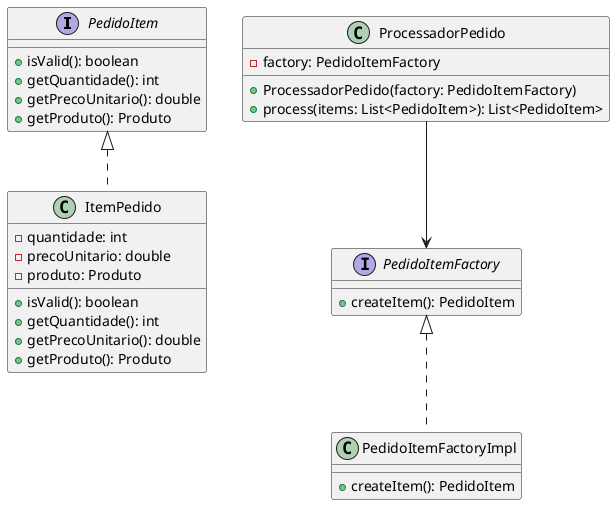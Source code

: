@startuml Diagrama
' Interface que define os métodos para um item de pedido
interface PedidoItem {
  + isValid(): boolean
  + getQuantidade(): int
  + getPrecoUnitario(): double
  + getProduto(): Produto
}

' Classe concreta que implementa a interface PedidoItem
class ItemPedido {
  - quantidade: int
  - precoUnitario: double
  - produto: Produto
  + isValid(): boolean
  + getQuantidade(): int
  + getPrecoUnitario(): double
  + getProduto(): Produto
}

PedidoItem <|.. ItemPedido

' Interface para a fábrica de itens de pedido
interface PedidoItemFactory {
  + createItem(): PedidoItem
}

' Implementação concreta da fábrica de itens de pedido
class PedidoItemFactoryImpl {
  + createItem(): PedidoItem
}

PedidoItemFactory <|.. PedidoItemFactoryImpl

' Classe responsável por processar os itens do pedido
class ProcessadorPedido {
  - factory: PedidoItemFactory
  + ProcessadorPedido(factory: PedidoItemFactory)
  + process(items: List<PedidoItem>): List<PedidoItem>
}

ProcessadorPedido --> PedidoItemFactory
@enduml
